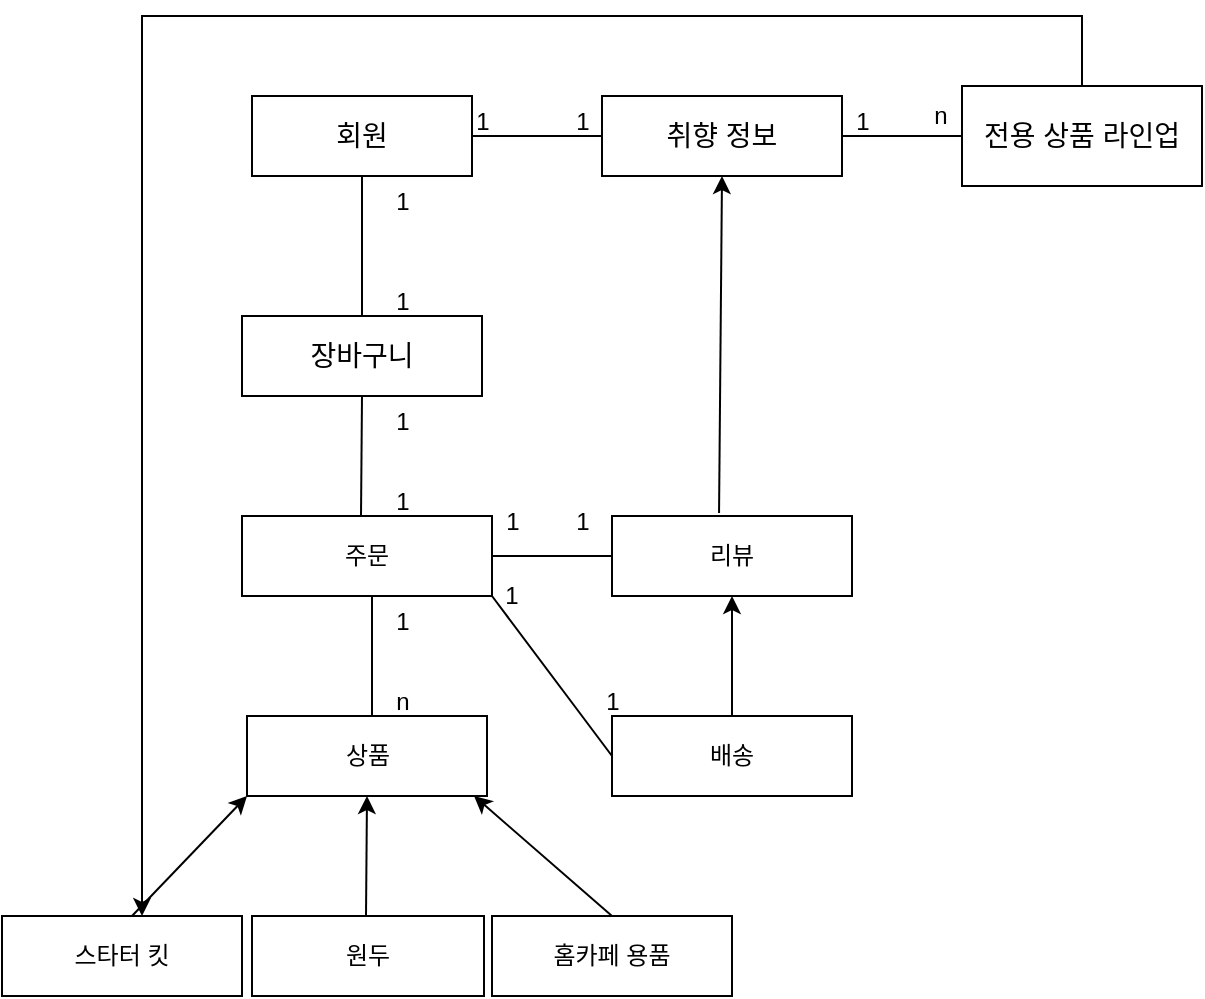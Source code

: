 <mxfile version="21.5.2" type="device">
  <diagram name="페이지-1" id="Ya2mxQcu8nMNhI-r3_ec">
    <mxGraphModel dx="2069" dy="796" grid="1" gridSize="10" guides="1" tooltips="1" connect="1" arrows="1" fold="1" page="1" pageScale="1" pageWidth="827" pageHeight="1169" math="0" shadow="0">
      <root>
        <mxCell id="0" />
        <mxCell id="1" parent="0" />
        <mxCell id="lJUMGXtzWH4a8Gjv_r63-1" value="&lt;font style=&quot;font-size: 14px;&quot;&gt;회원&lt;/font&gt;" style="rounded=0;whiteSpace=wrap;html=1;" vertex="1" parent="1">
          <mxGeometry x="55" y="300" width="110" height="40" as="geometry" />
        </mxCell>
        <mxCell id="lJUMGXtzWH4a8Gjv_r63-2" value="" style="endArrow=none;html=1;rounded=0;" edge="1" parent="1" target="lJUMGXtzWH4a8Gjv_r63-3">
          <mxGeometry width="50" height="50" relative="1" as="geometry">
            <mxPoint x="165" y="320" as="sourcePoint" />
            <mxPoint x="245" y="320" as="targetPoint" />
          </mxGeometry>
        </mxCell>
        <mxCell id="lJUMGXtzWH4a8Gjv_r63-3" value="&lt;span style=&quot;font-size: 14px;&quot;&gt;취향 정보&lt;br&gt;&lt;/span&gt;" style="rounded=0;whiteSpace=wrap;html=1;" vertex="1" parent="1">
          <mxGeometry x="230" y="300" width="120" height="40" as="geometry" />
        </mxCell>
        <mxCell id="lJUMGXtzWH4a8Gjv_r63-4" value="&lt;font style=&quot;font-size: 14px;&quot;&gt;장바구니&lt;br&gt;&lt;/font&gt;" style="rounded=0;whiteSpace=wrap;html=1;" vertex="1" parent="1">
          <mxGeometry x="50" y="410" width="120" height="40" as="geometry" />
        </mxCell>
        <mxCell id="lJUMGXtzWH4a8Gjv_r63-5" value="" style="endArrow=none;html=1;rounded=0;exitX=0.5;exitY=0;exitDx=0;exitDy=0;entryX=0.5;entryY=1;entryDx=0;entryDy=0;" edge="1" parent="1" source="lJUMGXtzWH4a8Gjv_r63-4" target="lJUMGXtzWH4a8Gjv_r63-1">
          <mxGeometry width="50" height="50" relative="1" as="geometry">
            <mxPoint x="65" y="390" as="sourcePoint" />
            <mxPoint x="115" y="340" as="targetPoint" />
          </mxGeometry>
        </mxCell>
        <mxCell id="lJUMGXtzWH4a8Gjv_r63-6" value="" style="endArrow=none;html=1;rounded=0;" edge="1" parent="1" target="lJUMGXtzWH4a8Gjv_r63-7">
          <mxGeometry width="50" height="50" relative="1" as="geometry">
            <mxPoint x="350" y="320" as="sourcePoint" />
            <mxPoint x="410" y="320" as="targetPoint" />
          </mxGeometry>
        </mxCell>
        <mxCell id="lJUMGXtzWH4a8Gjv_r63-7" value="&lt;font style=&quot;font-size: 14px;&quot;&gt;전용 상품 라인업&lt;/font&gt;" style="rounded=0;whiteSpace=wrap;html=1;" vertex="1" parent="1">
          <mxGeometry x="410" y="295" width="120" height="50" as="geometry" />
        </mxCell>
        <mxCell id="lJUMGXtzWH4a8Gjv_r63-8" value="주문" style="rounded=0;whiteSpace=wrap;html=1;" vertex="1" parent="1">
          <mxGeometry x="50" y="510" width="125" height="40" as="geometry" />
        </mxCell>
        <mxCell id="lJUMGXtzWH4a8Gjv_r63-11" value="상품" style="rounded=0;whiteSpace=wrap;html=1;" vertex="1" parent="1">
          <mxGeometry x="52.5" y="610" width="120" height="40" as="geometry" />
        </mxCell>
        <mxCell id="lJUMGXtzWH4a8Gjv_r63-12" value="원두" style="rounded=0;whiteSpace=wrap;html=1;" vertex="1" parent="1">
          <mxGeometry x="55" y="710" width="116" height="40" as="geometry" />
        </mxCell>
        <mxCell id="lJUMGXtzWH4a8Gjv_r63-13" value="홈카페 용품" style="rounded=0;whiteSpace=wrap;html=1;" vertex="1" parent="1">
          <mxGeometry x="175" y="710" width="120" height="40" as="geometry" />
        </mxCell>
        <mxCell id="lJUMGXtzWH4a8Gjv_r63-14" value="스타터 킷" style="rounded=0;whiteSpace=wrap;html=1;" vertex="1" parent="1">
          <mxGeometry x="-70" y="710" width="120" height="40" as="geometry" />
        </mxCell>
        <mxCell id="lJUMGXtzWH4a8Gjv_r63-15" value="" style="endArrow=classic;html=1;rounded=0;entryX=0;entryY=1;entryDx=0;entryDy=0;" edge="1" parent="1" target="lJUMGXtzWH4a8Gjv_r63-11">
          <mxGeometry width="50" height="50" relative="1" as="geometry">
            <mxPoint x="-5" y="710" as="sourcePoint" />
            <mxPoint x="45" y="660" as="targetPoint" />
          </mxGeometry>
        </mxCell>
        <mxCell id="lJUMGXtzWH4a8Gjv_r63-16" value="" style="endArrow=classic;html=1;rounded=0;entryX=0.946;entryY=1;entryDx=0;entryDy=0;entryPerimeter=0;" edge="1" parent="1" target="lJUMGXtzWH4a8Gjv_r63-11">
          <mxGeometry width="50" height="50" relative="1" as="geometry">
            <mxPoint x="235" y="710" as="sourcePoint" />
            <mxPoint x="175" y="660" as="targetPoint" />
          </mxGeometry>
        </mxCell>
        <mxCell id="lJUMGXtzWH4a8Gjv_r63-17" value="" style="endArrow=classic;html=1;rounded=0;entryX=0.5;entryY=1;entryDx=0;entryDy=0;" edge="1" parent="1" target="lJUMGXtzWH4a8Gjv_r63-11">
          <mxGeometry width="50" height="50" relative="1" as="geometry">
            <mxPoint x="112" y="710" as="sourcePoint" />
            <mxPoint x="115" y="660" as="targetPoint" />
          </mxGeometry>
        </mxCell>
        <mxCell id="lJUMGXtzWH4a8Gjv_r63-18" value="" style="endArrow=none;html=1;rounded=0;" edge="1" parent="1">
          <mxGeometry width="50" height="50" relative="1" as="geometry">
            <mxPoint x="115" y="610" as="sourcePoint" />
            <mxPoint x="115" y="550" as="targetPoint" />
          </mxGeometry>
        </mxCell>
        <mxCell id="lJUMGXtzWH4a8Gjv_r63-19" value="" style="endArrow=none;html=1;rounded=0;" edge="1" parent="1">
          <mxGeometry width="50" height="50" relative="1" as="geometry">
            <mxPoint x="109.5" y="510" as="sourcePoint" />
            <mxPoint x="110" y="450" as="targetPoint" />
          </mxGeometry>
        </mxCell>
        <mxCell id="lJUMGXtzWH4a8Gjv_r63-22" value="" style="endArrow=classic;html=1;rounded=0;exitX=0.5;exitY=0;exitDx=0;exitDy=0;" edge="1" parent="1" source="lJUMGXtzWH4a8Gjv_r63-7">
          <mxGeometry width="50" height="50" relative="1" as="geometry">
            <mxPoint x="504.5" y="295" as="sourcePoint" />
            <mxPoint y="710" as="targetPoint" />
            <Array as="points">
              <mxPoint x="470" y="260" />
              <mxPoint y="260" />
            </Array>
          </mxGeometry>
        </mxCell>
        <mxCell id="lJUMGXtzWH4a8Gjv_r63-24" value="1" style="text;html=1;align=center;verticalAlign=middle;resizable=0;points=[];autosize=1;strokeColor=none;fillColor=none;" vertex="1" parent="1">
          <mxGeometry x="115" y="338" width="30" height="30" as="geometry" />
        </mxCell>
        <mxCell id="lJUMGXtzWH4a8Gjv_r63-25" value="1" style="text;html=1;align=center;verticalAlign=middle;resizable=0;points=[];autosize=1;strokeColor=none;fillColor=none;" vertex="1" parent="1">
          <mxGeometry x="115" y="388" width="30" height="30" as="geometry" />
        </mxCell>
        <mxCell id="lJUMGXtzWH4a8Gjv_r63-26" value="1" style="text;html=1;align=center;verticalAlign=middle;resizable=0;points=[];autosize=1;strokeColor=none;fillColor=none;" vertex="1" parent="1">
          <mxGeometry x="115" y="448" width="30" height="30" as="geometry" />
        </mxCell>
        <mxCell id="lJUMGXtzWH4a8Gjv_r63-28" value="1" style="text;html=1;align=center;verticalAlign=middle;resizable=0;points=[];autosize=1;strokeColor=none;fillColor=none;" vertex="1" parent="1">
          <mxGeometry x="115" y="488" width="30" height="30" as="geometry" />
        </mxCell>
        <mxCell id="lJUMGXtzWH4a8Gjv_r63-29" value="1" style="text;html=1;align=center;verticalAlign=middle;resizable=0;points=[];autosize=1;strokeColor=none;fillColor=none;" vertex="1" parent="1">
          <mxGeometry x="115" y="548" width="30" height="30" as="geometry" />
        </mxCell>
        <mxCell id="lJUMGXtzWH4a8Gjv_r63-30" value="n" style="text;html=1;align=center;verticalAlign=middle;resizable=0;points=[];autosize=1;strokeColor=none;fillColor=none;" vertex="1" parent="1">
          <mxGeometry x="115" y="588" width="30" height="30" as="geometry" />
        </mxCell>
        <mxCell id="lJUMGXtzWH4a8Gjv_r63-31" value="1" style="text;html=1;align=center;verticalAlign=middle;resizable=0;points=[];autosize=1;strokeColor=none;fillColor=none;" vertex="1" parent="1">
          <mxGeometry x="155" y="298" width="30" height="30" as="geometry" />
        </mxCell>
        <mxCell id="lJUMGXtzWH4a8Gjv_r63-32" value="1" style="text;html=1;align=center;verticalAlign=middle;resizable=0;points=[];autosize=1;strokeColor=none;fillColor=none;" vertex="1" parent="1">
          <mxGeometry x="205" y="298" width="30" height="30" as="geometry" />
        </mxCell>
        <mxCell id="lJUMGXtzWH4a8Gjv_r63-33" value="1" style="text;html=1;align=center;verticalAlign=middle;resizable=0;points=[];autosize=1;strokeColor=none;fillColor=none;" vertex="1" parent="1">
          <mxGeometry x="345" y="298" width="30" height="30" as="geometry" />
        </mxCell>
        <mxCell id="lJUMGXtzWH4a8Gjv_r63-34" value="n" style="text;html=1;align=center;verticalAlign=middle;resizable=0;points=[];autosize=1;strokeColor=none;fillColor=none;" vertex="1" parent="1">
          <mxGeometry x="384" y="295" width="30" height="30" as="geometry" />
        </mxCell>
        <mxCell id="lJUMGXtzWH4a8Gjv_r63-35" value="배송" style="rounded=0;whiteSpace=wrap;html=1;" vertex="1" parent="1">
          <mxGeometry x="235" y="610" width="120" height="40" as="geometry" />
        </mxCell>
        <mxCell id="lJUMGXtzWH4a8Gjv_r63-36" value="" style="endArrow=none;html=1;rounded=0;entryX=0;entryY=0.5;entryDx=0;entryDy=0;exitX=1;exitY=1;exitDx=0;exitDy=0;" edge="1" parent="1" source="lJUMGXtzWH4a8Gjv_r63-8" target="lJUMGXtzWH4a8Gjv_r63-35">
          <mxGeometry width="50" height="50" relative="1" as="geometry">
            <mxPoint x="180" y="630" as="sourcePoint" />
            <mxPoint x="222.5" y="585" as="targetPoint" />
          </mxGeometry>
        </mxCell>
        <mxCell id="lJUMGXtzWH4a8Gjv_r63-38" value="1" style="text;html=1;align=center;verticalAlign=middle;resizable=0;points=[];autosize=1;strokeColor=none;fillColor=none;" vertex="1" parent="1">
          <mxGeometry x="220" y="588" width="30" height="30" as="geometry" />
        </mxCell>
        <mxCell id="lJUMGXtzWH4a8Gjv_r63-39" value="리뷰" style="rounded=0;whiteSpace=wrap;html=1;" vertex="1" parent="1">
          <mxGeometry x="235" y="510" width="120" height="40" as="geometry" />
        </mxCell>
        <mxCell id="lJUMGXtzWH4a8Gjv_r63-40" value="" style="endArrow=none;html=1;rounded=0;entryX=0;entryY=0.5;entryDx=0;entryDy=0;exitX=1;exitY=0.5;exitDx=0;exitDy=0;" edge="1" parent="1" source="lJUMGXtzWH4a8Gjv_r63-8" target="lJUMGXtzWH4a8Gjv_r63-39">
          <mxGeometry width="50" height="50" relative="1" as="geometry">
            <mxPoint x="175" y="538" as="sourcePoint" />
            <mxPoint x="225" y="488" as="targetPoint" />
          </mxGeometry>
        </mxCell>
        <mxCell id="lJUMGXtzWH4a8Gjv_r63-42" value="1" style="text;html=1;strokeColor=none;fillColor=none;align=center;verticalAlign=middle;whiteSpace=wrap;rounded=0;" vertex="1" parent="1">
          <mxGeometry x="175" y="540" width="20" height="20" as="geometry" />
        </mxCell>
        <mxCell id="lJUMGXtzWH4a8Gjv_r63-43" value="" style="endArrow=classic;html=1;rounded=0;entryX=0.5;entryY=1;entryDx=0;entryDy=0;exitX=0.5;exitY=0;exitDx=0;exitDy=0;" edge="1" parent="1" source="lJUMGXtzWH4a8Gjv_r63-35" target="lJUMGXtzWH4a8Gjv_r63-39">
          <mxGeometry width="50" height="50" relative="1" as="geometry">
            <mxPoint x="295" y="608" as="sourcePoint" />
            <mxPoint x="295" y="548" as="targetPoint" />
          </mxGeometry>
        </mxCell>
        <mxCell id="lJUMGXtzWH4a8Gjv_r63-44" value="1" style="text;html=1;align=center;verticalAlign=middle;resizable=0;points=[];autosize=1;strokeColor=none;fillColor=none;" vertex="1" parent="1">
          <mxGeometry x="170" y="498" width="30" height="30" as="geometry" />
        </mxCell>
        <mxCell id="lJUMGXtzWH4a8Gjv_r63-45" value="1" style="text;html=1;align=center;verticalAlign=middle;resizable=0;points=[];autosize=1;strokeColor=none;fillColor=none;" vertex="1" parent="1">
          <mxGeometry x="205" y="498" width="30" height="30" as="geometry" />
        </mxCell>
        <mxCell id="lJUMGXtzWH4a8Gjv_r63-46" value="" style="endArrow=classic;html=1;rounded=0;entryX=0.5;entryY=1;entryDx=0;entryDy=0;exitX=0.446;exitY=-0.037;exitDx=0;exitDy=0;exitPerimeter=0;" edge="1" parent="1" source="lJUMGXtzWH4a8Gjv_r63-39" target="lJUMGXtzWH4a8Gjv_r63-3">
          <mxGeometry width="50" height="50" relative="1" as="geometry">
            <mxPoint x="295" y="510" as="sourcePoint" />
            <mxPoint x="345" y="460" as="targetPoint" />
          </mxGeometry>
        </mxCell>
      </root>
    </mxGraphModel>
  </diagram>
</mxfile>
